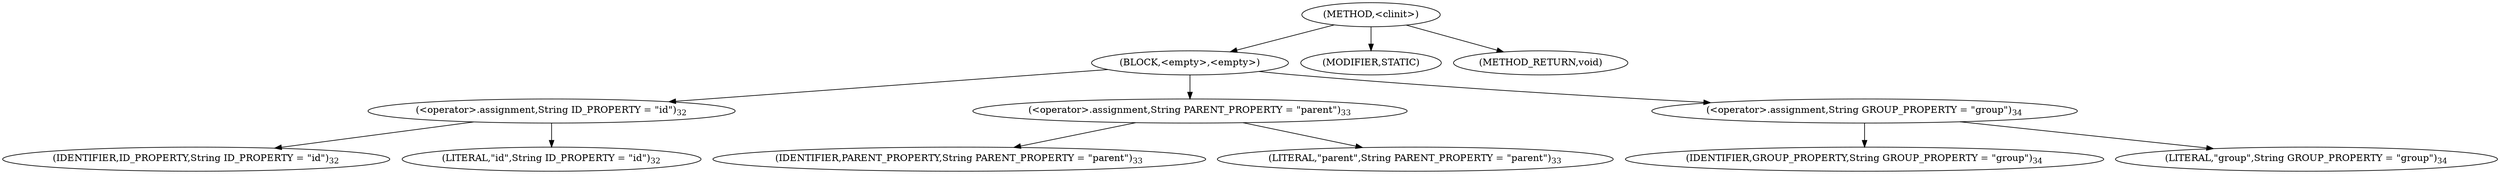 digraph "&lt;clinit&gt;" {  
"199" [label = <(METHOD,&lt;clinit&gt;)> ]
"200" [label = <(BLOCK,&lt;empty&gt;,&lt;empty&gt;)> ]
"201" [label = <(&lt;operator&gt;.assignment,String ID_PROPERTY = &quot;id&quot;)<SUB>32</SUB>> ]
"202" [label = <(IDENTIFIER,ID_PROPERTY,String ID_PROPERTY = &quot;id&quot;)<SUB>32</SUB>> ]
"203" [label = <(LITERAL,&quot;id&quot;,String ID_PROPERTY = &quot;id&quot;)<SUB>32</SUB>> ]
"204" [label = <(&lt;operator&gt;.assignment,String PARENT_PROPERTY = &quot;parent&quot;)<SUB>33</SUB>> ]
"205" [label = <(IDENTIFIER,PARENT_PROPERTY,String PARENT_PROPERTY = &quot;parent&quot;)<SUB>33</SUB>> ]
"206" [label = <(LITERAL,&quot;parent&quot;,String PARENT_PROPERTY = &quot;parent&quot;)<SUB>33</SUB>> ]
"207" [label = <(&lt;operator&gt;.assignment,String GROUP_PROPERTY = &quot;group&quot;)<SUB>34</SUB>> ]
"208" [label = <(IDENTIFIER,GROUP_PROPERTY,String GROUP_PROPERTY = &quot;group&quot;)<SUB>34</SUB>> ]
"209" [label = <(LITERAL,&quot;group&quot;,String GROUP_PROPERTY = &quot;group&quot;)<SUB>34</SUB>> ]
"210" [label = <(MODIFIER,STATIC)> ]
"211" [label = <(METHOD_RETURN,void)> ]
  "199" -> "200" 
  "199" -> "210" 
  "199" -> "211" 
  "200" -> "201" 
  "200" -> "204" 
  "200" -> "207" 
  "201" -> "202" 
  "201" -> "203" 
  "204" -> "205" 
  "204" -> "206" 
  "207" -> "208" 
  "207" -> "209" 
}

